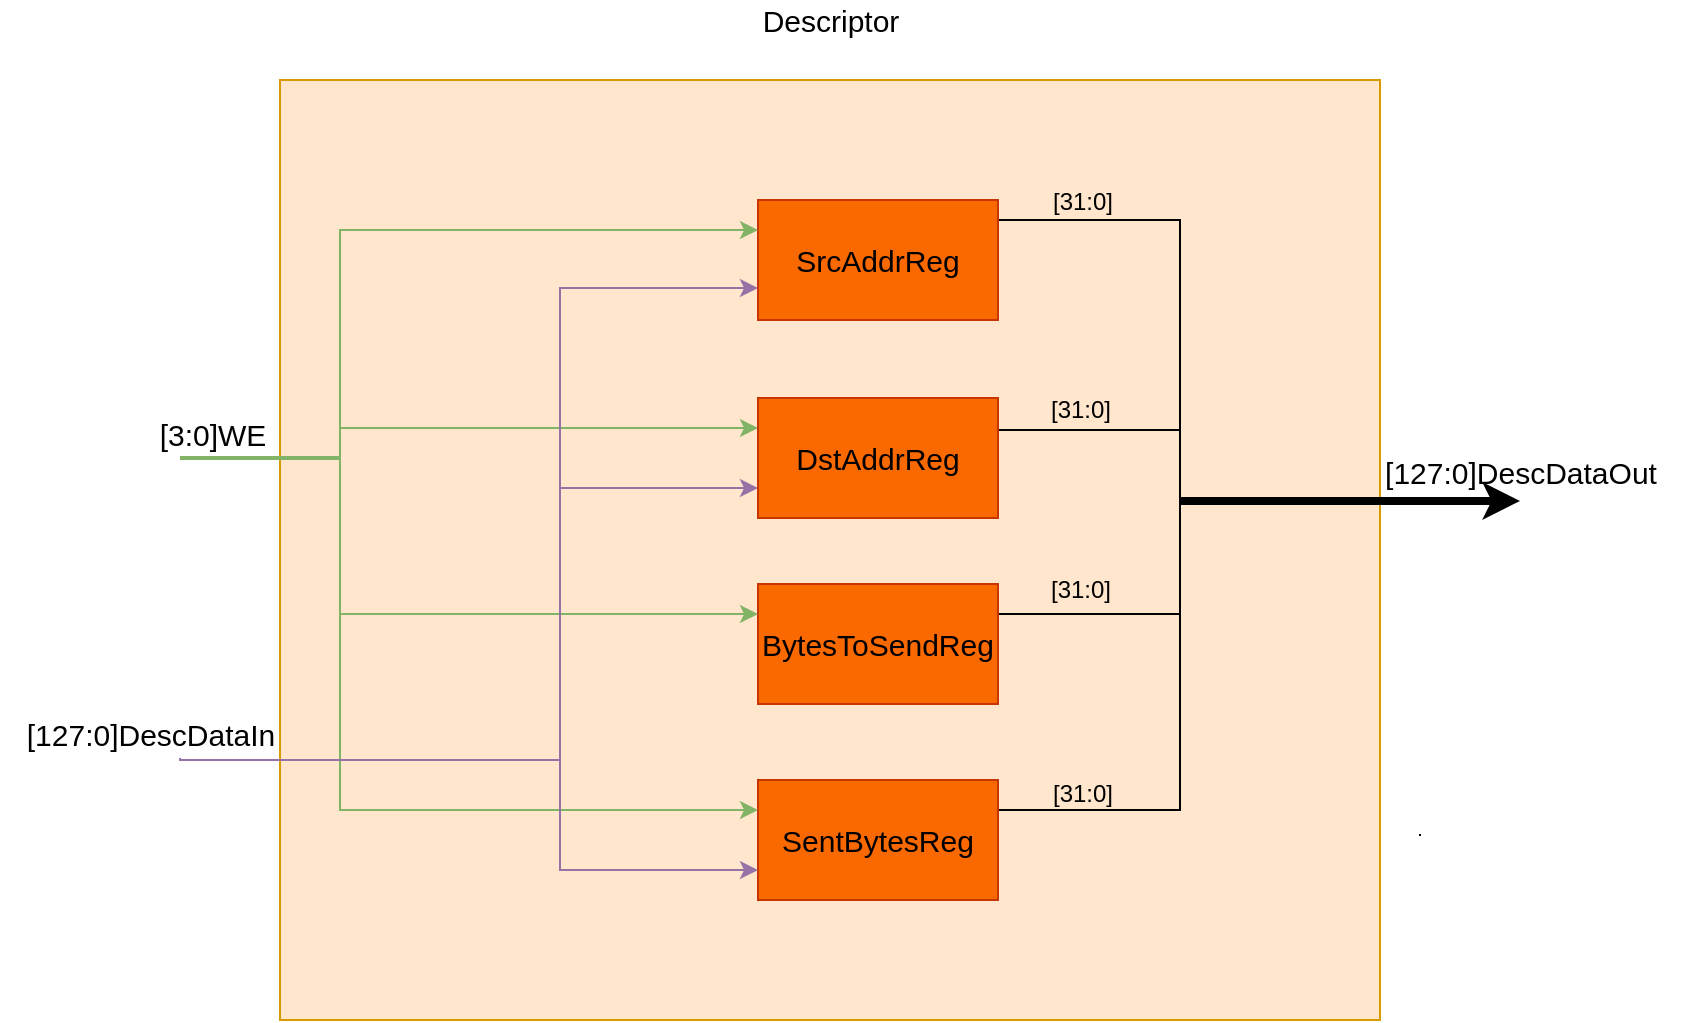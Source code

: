 <mxfile version="20.1.3" type="device"><diagram id="ju0e1d7ojQE5wWnMmr8I" name="Page-1"><mxGraphModel dx="2048" dy="682" grid="1" gridSize="10" guides="1" tooltips="1" connect="1" arrows="1" fold="1" page="1" pageScale="1" pageWidth="827" pageHeight="1169" math="0" shadow="0"><root><mxCell id="0"/><mxCell id="1" parent="0"/><mxCell id="kySe_BjjY2lRiIn_t0Bj-19" style="edgeStyle=orthogonalEdgeStyle;rounded=0;orthogonalLoop=1;jettySize=auto;html=1;exitX=0;exitY=0;exitDx=0;exitDy=0;entryX=0;entryY=0.25;entryDx=0;entryDy=0;fontSize=15;endArrow=none;endFill=0;" parent="1" source="kySe_BjjY2lRiIn_t0Bj-1" edge="1"><mxGeometry relative="1" as="geometry"><Array as="points"><mxPoint x="150" y="170"/><mxPoint x="230" y="170"/><mxPoint x="230" y="205"/></Array><mxPoint x="349" y="205" as="targetPoint"/></mxGeometry></mxCell><mxCell id="kySe_BjjY2lRiIn_t0Bj-1" value="" style="rounded=0;whiteSpace=wrap;html=1;fillColor=#ffe6cc;strokeColor=#d79b00;" parent="1" vertex="1"><mxGeometry x="110" y="100" width="550" height="470" as="geometry"/></mxCell><mxCell id="kySe_BjjY2lRiIn_t0Bj-2" value="&lt;font style=&quot;font-size: 15px&quot;&gt;Descriptor&lt;/font&gt;" style="text;html=1;align=center;verticalAlign=middle;resizable=0;points=[];autosize=1;strokeColor=none;fillColor=none;" parent="1" vertex="1"><mxGeometry x="345" y="60" width="80" height="20" as="geometry"/></mxCell><mxCell id="uNVbDu8NS00YlIagcx1Y-1" style="edgeStyle=orthogonalEdgeStyle;rounded=0;orthogonalLoop=1;jettySize=auto;html=1;exitX=1;exitY=0.25;exitDx=0;exitDy=0;endArrow=none;endFill=0;" parent="1" source="uNVbDu8NS00YlIagcx1Y-26" edge="1"><mxGeometry relative="1" as="geometry"><mxPoint x="560" y="280" as="targetPoint"/><mxPoint x="469" y="205" as="sourcePoint"/><Array as="points"><mxPoint x="469" y="170"/><mxPoint x="560" y="170"/></Array></mxGeometry></mxCell><mxCell id="uNVbDu8NS00YlIagcx1Y-2" style="edgeStyle=orthogonalEdgeStyle;rounded=0;orthogonalLoop=1;jettySize=auto;html=1;exitX=1;exitY=0.25;exitDx=0;exitDy=0;endArrow=none;endFill=0;" parent="1" edge="1"><mxGeometry relative="1" as="geometry"><mxPoint x="560" y="310" as="targetPoint"/><mxPoint x="469" y="275" as="sourcePoint"/><Array as="points"><mxPoint x="560" y="275"/></Array></mxGeometry></mxCell><mxCell id="uNVbDu8NS00YlIagcx1Y-3" style="edgeStyle=orthogonalEdgeStyle;rounded=0;orthogonalLoop=1;jettySize=auto;html=1;exitX=1;exitY=0.25;exitDx=0;exitDy=0;endArrow=none;endFill=0;" parent="1" source="kySe_BjjY2lRiIn_t0Bj-5" edge="1"><mxGeometry relative="1" as="geometry"><mxPoint x="560" y="310" as="targetPoint"/><Array as="points"><mxPoint x="560" y="367"/></Array></mxGeometry></mxCell><mxCell id="kySe_BjjY2lRiIn_t0Bj-5" value="BytesToSendReg" style="rounded=0;whiteSpace=wrap;html=1;fontSize=15;fillColor=#fa6800;fontColor=#000000;strokeColor=#C73500;" parent="1" vertex="1"><mxGeometry x="349" y="352" width="120" height="60" as="geometry"/></mxCell><mxCell id="uNVbDu8NS00YlIagcx1Y-4" style="edgeStyle=orthogonalEdgeStyle;rounded=0;orthogonalLoop=1;jettySize=auto;html=1;startArrow=none;startFill=1;endArrow=none;endFill=0;" parent="1" edge="1"><mxGeometry relative="1" as="geometry"><mxPoint x="680" y="477" as="targetPoint"/><mxPoint x="680" y="478" as="sourcePoint"/><Array as="points"><mxPoint x="680" y="477"/></Array></mxGeometry></mxCell><mxCell id="9qAQNfw4xPBkWBZW2QL5-20" style="edgeStyle=orthogonalEdgeStyle;rounded=0;orthogonalLoop=1;jettySize=auto;html=1;exitX=1;exitY=0.25;exitDx=0;exitDy=0;fontSize=15;startArrow=none;startFill=0;endArrow=none;endFill=0;strokeColor=#000000;" parent="1" source="kySe_BjjY2lRiIn_t0Bj-6" edge="1"><mxGeometry relative="1" as="geometry"><mxPoint x="560" y="310" as="targetPoint"/><Array as="points"><mxPoint x="560" y="465"/></Array></mxGeometry></mxCell><mxCell id="kySe_BjjY2lRiIn_t0Bj-6" value="SentBytesReg" style="rounded=0;whiteSpace=wrap;html=1;fontSize=15;fillColor=#fa6800;fontColor=#000000;strokeColor=#C73500;" parent="1" vertex="1"><mxGeometry x="349" y="450" width="120" height="60" as="geometry"/></mxCell><mxCell id="kySe_BjjY2lRiIn_t0Bj-8" value="[3:0]WE" style="text;html=1;align=center;verticalAlign=middle;resizable=0;points=[];autosize=1;strokeColor=none;fillColor=none;fontSize=15;" parent="1" vertex="1"><mxGeometry x="36" y="262" width="80" height="30" as="geometry"/></mxCell><mxCell id="uNVbDu8NS00YlIagcx1Y-26" value="SrcAddrReg" style="rounded=0;whiteSpace=wrap;html=1;fontSize=15;fillColor=#fa6800;fontColor=#000000;strokeColor=#C73500;" parent="1" vertex="1"><mxGeometry x="349" y="160" width="120" height="60" as="geometry"/></mxCell><mxCell id="9qAQNfw4xPBkWBZW2QL5-4" style="edgeStyle=orthogonalEdgeStyle;rounded=0;orthogonalLoop=1;jettySize=auto;html=1;exitX=0;exitY=0.5;exitDx=0;exitDy=0;startArrow=none;startFill=0;endArrow=none;endFill=0;strokeColor=#82b366;fillColor=#d5e8d4;strokeWidth=2;" parent="1" edge="1"><mxGeometry relative="1" as="geometry"><mxPoint x="60" y="289" as="targetPoint"/><mxPoint x="140" y="289" as="sourcePoint"/></mxGeometry></mxCell><mxCell id="9qAQNfw4xPBkWBZW2QL5-6" style="edgeStyle=orthogonalEdgeStyle;rounded=0;orthogonalLoop=1;jettySize=auto;html=1;startArrow=none;startFill=0;endArrow=classic;endFill=1;strokeColor=#82b366;fillColor=#d5e8d4;entryX=0;entryY=0.25;entryDx=0;entryDy=0;" parent="1" target="uNVbDu8NS00YlIagcx1Y-26" edge="1"><mxGeometry relative="1" as="geometry"><mxPoint x="314" y="160" as="targetPoint"/><Array as="points"><mxPoint x="140" y="175"/></Array><mxPoint x="140" y="290" as="sourcePoint"/></mxGeometry></mxCell><mxCell id="9qAQNfw4xPBkWBZW2QL5-7" style="edgeStyle=orthogonalEdgeStyle;rounded=0;orthogonalLoop=1;jettySize=auto;html=1;startArrow=none;startFill=0;endArrow=classic;endFill=1;strokeColor=#82b366;fillColor=#d5e8d4;entryX=0;entryY=0.25;entryDx=0;entryDy=0;" parent="1" target="9qAQNfw4xPBkWBZW2QL5-11" edge="1"><mxGeometry relative="1" as="geometry"><mxPoint x="314" y="259" as="targetPoint"/><Array as="points"><mxPoint x="140" y="274"/></Array><mxPoint x="140" y="280" as="sourcePoint"/></mxGeometry></mxCell><mxCell id="9qAQNfw4xPBkWBZW2QL5-8" style="edgeStyle=orthogonalEdgeStyle;rounded=0;orthogonalLoop=1;jettySize=auto;html=1;startArrow=none;startFill=0;endArrow=classic;endFill=1;strokeColor=#82b366;fillColor=#d5e8d4;entryX=0;entryY=0.25;entryDx=0;entryDy=0;" parent="1" edge="1" target="kySe_BjjY2lRiIn_t0Bj-5"><mxGeometry relative="1" as="geometry"><mxPoint x="314" y="351" as="targetPoint"/><Array as="points"><mxPoint x="140" y="367"/></Array><mxPoint x="140" y="290" as="sourcePoint"/></mxGeometry></mxCell><mxCell id="9qAQNfw4xPBkWBZW2QL5-9" style="edgeStyle=orthogonalEdgeStyle;rounded=0;orthogonalLoop=1;jettySize=auto;html=1;startArrow=none;startFill=0;endArrow=classic;endFill=1;strokeColor=#82b366;fillColor=#d5e8d4;entryX=0;entryY=0.25;entryDx=0;entryDy=0;" parent="1" edge="1" target="kySe_BjjY2lRiIn_t0Bj-6"><mxGeometry relative="1" as="geometry"><mxPoint x="315.18" y="453.74" as="targetPoint"/><Array as="points"><mxPoint x="140" y="465"/></Array><mxPoint x="140" y="290" as="sourcePoint"/></mxGeometry></mxCell><mxCell id="9qAQNfw4xPBkWBZW2QL5-12" style="edgeStyle=orthogonalEdgeStyle;rounded=0;orthogonalLoop=1;jettySize=auto;html=1;startArrow=classic;startFill=1;endArrow=none;endFill=0;strokeColor=#9673a6;fillColor=#e1d5e7;exitX=0;exitY=0.75;exitDx=0;exitDy=0;" parent="1" edge="1"><mxGeometry relative="1" as="geometry"><mxPoint x="60" y="439" as="targetPoint"/><mxPoint x="349" y="204.0" as="sourcePoint"/><Array as="points"><mxPoint x="250" y="204"/><mxPoint x="250" y="440"/></Array></mxGeometry></mxCell><mxCell id="9qAQNfw4xPBkWBZW2QL5-13" style="edgeStyle=orthogonalEdgeStyle;rounded=0;orthogonalLoop=1;jettySize=auto;html=1;startArrow=classic;startFill=1;endArrow=none;endFill=0;strokeColor=#9673a6;fillColor=#e1d5e7;exitX=0;exitY=0.75;exitDx=0;exitDy=0;" parent="1" source="9qAQNfw4xPBkWBZW2QL5-11" edge="1"><mxGeometry relative="1" as="geometry"><mxPoint x="250" y="300" as="targetPoint"/><mxPoint x="315.52" y="305.56" as="sourcePoint"/><Array as="points"><mxPoint x="250" y="304"/></Array></mxGeometry></mxCell><mxCell id="9qAQNfw4xPBkWBZW2QL5-11" value="DstAddrReg" style="rounded=0;whiteSpace=wrap;html=1;fontSize=15;fillColor=#fa6800;fontColor=#000000;strokeColor=#C73500;" parent="1" vertex="1"><mxGeometry x="349" y="259" width="120" height="60" as="geometry"/></mxCell><mxCell id="9qAQNfw4xPBkWBZW2QL5-26" style="edgeStyle=orthogonalEdgeStyle;rounded=0;orthogonalLoop=1;jettySize=auto;html=1;exitX=0;exitY=0.75;exitDx=0;exitDy=0;fontSize=15;startArrow=classic;startFill=1;endArrow=none;endFill=0;strokeColor=#9673a6;fillColor=#e1d5e7;" parent="1" edge="1" source="kySe_BjjY2lRiIn_t0Bj-6"><mxGeometry relative="1" as="geometry"><mxPoint x="180" y="440" as="targetPoint"/><mxPoint x="209.393" y="486.893" as="sourcePoint"/><Array as="points"><mxPoint x="250" y="495"/><mxPoint x="250" y="440"/></Array></mxGeometry></mxCell><mxCell id="9qAQNfw4xPBkWBZW2QL5-29" style="edgeStyle=orthogonalEdgeStyle;rounded=0;orthogonalLoop=1;jettySize=auto;html=1;exitX=1;exitY=0.5;exitDx=0;exitDy=0;fontSize=15;startArrow=none;startFill=0;endArrow=classic;endFill=1;strokeColor=#000000;strokeWidth=4;" parent="1" edge="1"><mxGeometry relative="1" as="geometry"><mxPoint x="730" y="310.5" as="targetPoint"/><mxPoint x="560" y="310.5" as="sourcePoint"/></mxGeometry></mxCell><mxCell id="9qAQNfw4xPBkWBZW2QL5-31" value="[127:0]DescDataOut" style="text;html=1;align=center;verticalAlign=middle;resizable=0;points=[];autosize=1;strokeColor=none;fillColor=none;fontSize=15;" parent="1" vertex="1"><mxGeometry x="650" y="281" width="160" height="30" as="geometry"/></mxCell><mxCell id="9qAQNfw4xPBkWBZW2QL5-89" value="&lt;font style=&quot;font-size: 15px;&quot;&gt;[127:0]DescDataIn&lt;/font&gt;" style="text;html=1;align=center;verticalAlign=middle;resizable=0;points=[];autosize=1;strokeColor=none;fillColor=none;" parent="1" vertex="1"><mxGeometry x="-30" y="412" width="150" height="30" as="geometry"/></mxCell><mxCell id="iKpqsLF4HGMwd7_e1rLZ-1" value="[31:0]" style="text;html=1;align=center;verticalAlign=middle;resizable=0;points=[];autosize=1;strokeColor=none;fillColor=none;" vertex="1" parent="1"><mxGeometry x="486" y="146" width="50" height="30" as="geometry"/></mxCell><mxCell id="iKpqsLF4HGMwd7_e1rLZ-3" value="[31:0]" style="text;html=1;align=center;verticalAlign=middle;resizable=0;points=[];autosize=1;strokeColor=none;fillColor=none;" vertex="1" parent="1"><mxGeometry x="484.5" y="340" width="50" height="30" as="geometry"/></mxCell><mxCell id="iKpqsLF4HGMwd7_e1rLZ-6" value="[31:0]" style="text;html=1;align=center;verticalAlign=middle;resizable=0;points=[];autosize=1;strokeColor=none;fillColor=none;" vertex="1" parent="1"><mxGeometry x="484.5" y="250" width="50" height="30" as="geometry"/></mxCell><mxCell id="iKpqsLF4HGMwd7_e1rLZ-7" value="[31:0]" style="text;html=1;align=center;verticalAlign=middle;resizable=0;points=[];autosize=1;strokeColor=none;fillColor=none;" vertex="1" parent="1"><mxGeometry x="486" y="442" width="50" height="30" as="geometry"/></mxCell></root></mxGraphModel></diagram></mxfile>